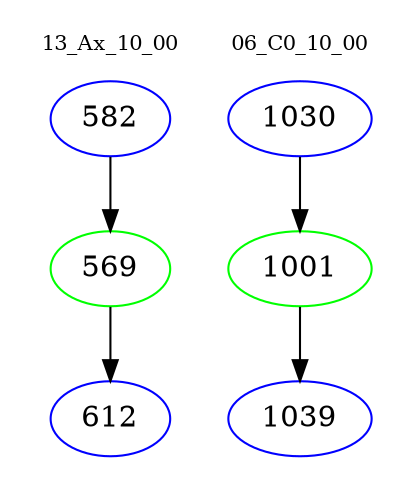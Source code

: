 digraph{
subgraph cluster_0 {
color = white
label = "13_Ax_10_00";
fontsize=10;
T0_582 [label="582", color="blue"]
T0_582 -> T0_569 [color="black"]
T0_569 [label="569", color="green"]
T0_569 -> T0_612 [color="black"]
T0_612 [label="612", color="blue"]
}
subgraph cluster_1 {
color = white
label = "06_C0_10_00";
fontsize=10;
T1_1030 [label="1030", color="blue"]
T1_1030 -> T1_1001 [color="black"]
T1_1001 [label="1001", color="green"]
T1_1001 -> T1_1039 [color="black"]
T1_1039 [label="1039", color="blue"]
}
}
